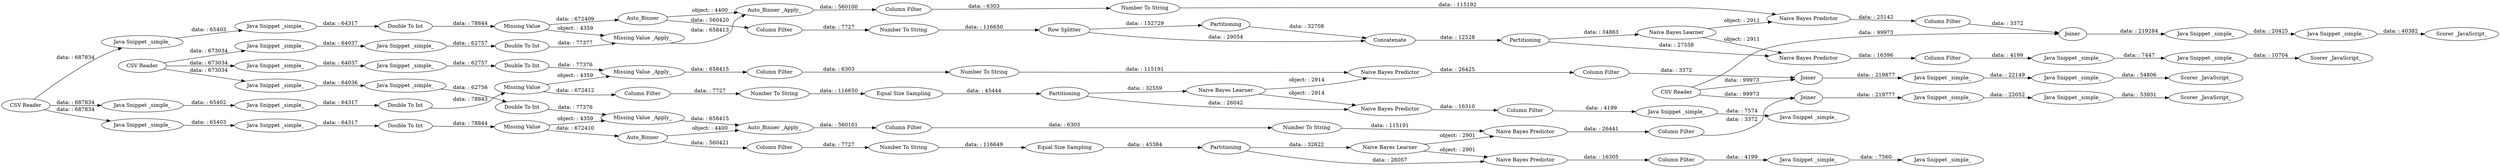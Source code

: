 digraph {
	"3711329133321539294_148" [label="Java Snippet _simple_"]
	"3711329133321539294_112" [label="Column Filter"]
	"3711329133321539294_111" [label="Column Filter"]
	"3711329133321539294_116" [label="Double To Int"]
	"3711329133321539294_109" [label=Auto_Binner]
	"3711329133321539294_174" [label="Auto_Binner _Apply_"]
	"3711329133321539294_128" [label="Column Filter"]
	"3711329133321539294_132" [label="Missing Value _Apply_"]
	"3711329133321539294_163" [label="Double To Int"]
	"3711329133321539294_144" [label="Number To String"]
	"3711329133321539294_157" [label="Java Snippet _simple_"]
	"3711329133321539294_160" [label="Java Snippet _simple_"]
	"3711329133321539294_38" [label="CSV Reader"]
	"3711329133321539294_129" [label="Column Filter"]
	"3711329133321539294_108" [label="Naive Bayes Predictor"]
	"3711329133321539294_123" [label="Java Snippet _simple_"]
	"3711329133321539294_105" [label="Naive Bayes Predictor"]
	"3711329133321539294_127" [label=Joiner]
	"3711329133321539294_104" [label="Naive Bayes Learner"]
	"3711329133321539294_149" [label="Java Snippet _simple_"]
	"3711329133321539294_130" [label="Java Snippet _simple_"]
	"3711329133321539294_140" [label="Java Snippet _simple_"]
	"3711329133321539294_22" [label="Missing Value"]
	"3711329133321539294_154" [label="Missing Value"]
	"3711329133321539294_161" [label=Joiner]
	"3711329133321539294_120" [label="Double To Int"]
	"3711329133321539294_168" [label="Column Filter"]
	"3711329133321539294_42" [label="Java Snippet _simple_"]
	"3711329133321539294_145" [label=Partitioning]
	"3711329133321539294_20" [label="CSV Reader"]
	"3711329133321539294_114" [label="Java Snippet _simple_"]
	"3711329133321539294_147" [label=Concatenate]
	"3711329133321539294_41" [label="Java Snippet _simple_"]
	"3711329133321539294_173" [label=Auto_Binner]
	"3711329133321539294_169" [label="Java Snippet _simple_"]
	"3711329133321539294_153" [label="Missing Value _Apply_"]
	"3711329133321539294_102" [label="Number To String"]
	"3711329133321539294_139" [label="Naive Bayes Predictor"]
	"3711329133321539294_39" [label="Column Filter"]
	"3711329133321539294_146" [label="Row Splitter"]
	"3711329133321539294_122" [label="Equal Size Sampling"]
	"3711329133321539294_126" [label="Java Snippet _simple_"]
	"3711329133321539294_138" [label="Naive Bayes Learner"]
	"3711329133321539294_170" [label="Column Filter"]
	"3711329133321539294_158" [label="Java Snippet _simple_"]
	"3711329133321539294_131" [label="Java Snippet _simple_"]
	"3711329133321539294_172" [label="Double To Int"]
	"3711329133321539294_155" [label="Number To String"]
	"3711329133321539294_101" [label="Scorer _JavaScript_"]
	"3711329133321539294_133" [label="Missing Value"]
	"3711329133321539294_134" [label="Number To String"]
	"3711329133321539294_171" [label="Java Snippet _simple_"]
	"3711329133321539294_118" [label="Java Snippet _simple_"]
	"3711329133321539294_150" [label=Partitioning]
	"3711329133321539294_30" [label="Java Snippet _simple_"]
	"3711329133321539294_103" [label=Partitioning]
	"3711329133321539294_159" [label="Column Filter"]
	"3711329133321539294_141" [label="Column Filter"]
	"3711329133321539294_151" [label="Naive Bayes Learner"]
	"3711329133321539294_115" [label="Double To Int"]
	"3711329133321539294_21" [label="CSV Reader"]
	"3711329133321539294_143" [label="Scorer _JavaScript_"]
	"3711329133321539294_142" [label="Java Snippet _simple_"]
	"3711329133321539294_167" [label="Java Snippet _simple_"]
	"3711329133321539294_175" [label="Scorer _JavaScript_"]
	"3711329133321539294_152" [label="Naive Bayes Predictor"]
	"3711329133321539294_165" [label="Number To String"]
	"3711329133321539294_124" [label="Column Filter"]
	"3711329133321539294_37" [label="Java Snippet _simple_"]
	"3711329133321539294_29" [label="Column Filter"]
	"3711329133321539294_121" [label="Double To Int"]
	"3711329133321539294_110" [label="Auto_Binner _Apply_"]
	"3711329133321539294_162" [label="Column Filter"]
	"3711329133321539294_93" [label="Java Snippet _simple_"]
	"3711329133321539294_107" [label="Number To String"]
	"3711329133321539294_137" [label=Partitioning]
	"3711329133321539294_164" [label="Scorer _JavaScript_"]
	"3711329133321539294_156" [label="Naive Bayes Predictor"]
	"3711329133321539294_40" [label=Joiner]
	"3711329133321539294_92" [label="Java Snippet _simple_"]
	"3711329133321539294_113" [label="Java Snippet _simple_"]
	"3711329133321539294_135" [label="Naive Bayes Predictor"]
	"3711329133321539294_23" [label="Missing Value _Apply_"]
	"3711329133321539294_119" [label="Java Snippet _simple_"]
	"3711329133321539294_117" [label="Equal Size Sampling"]
	"3711329133321539294_156" -> "3711329133321539294_170" [label="data: : 25142"]
	"3711329133321539294_114" -> "3711329133321539294_116" [label="data: : 62756"]
	"3711329133321539294_155" -> "3711329133321539294_156" [label="data: : 115192"]
	"3711329133321539294_112" -> "3711329133321539294_107" [label="data: : 6303"]
	"3711329133321539294_133" -> "3711329133321539294_132" [label="object: : 4359"]
	"3711329133321539294_150" -> "3711329133321539294_151" [label="data: : 34863"]
	"3711329133321539294_104" -> "3711329133321539294_105" [label="object: : 2901"]
	"3711329133321539294_23" -> "3711329133321539294_110" [label="data: : 658415"]
	"3711329133321539294_115" -> "3711329133321539294_22" [label="data: : 78844"]
	"3711329133321539294_104" -> "3711329133321539294_108" [label="object: : 2901"]
	"3711329133321539294_142" -> "3711329133321539294_140" [label="data: : 7574"]
	"3711329133321539294_145" -> "3711329133321539294_147" [label="data: : 32708"]
	"3711329133321539294_92" -> "3711329133321539294_93" [label="data: : 65403"]
	"3711329133321539294_146" -> "3711329133321539294_147" [label="data: : 29054"]
	"3711329133321539294_109" -> "3711329133321539294_111" [label="data: : 560421"]
	"3711329133321539294_103" -> "3711329133321539294_104" [label="data: : 32622"]
	"3711329133321539294_21" -> "3711329133321539294_157" [label="data: : 673034"]
	"3711329133321539294_149" -> "3711329133321539294_167" [label="data: : 65403"]
	"3711329133321539294_116" -> "3711329133321539294_23" [label="data: : 77376"]
	"3711329133321539294_20" -> "3711329133321539294_149" [label="data: : 687834"]
	"3711329133321539294_127" -> "3711329133321539294_131" [label="data: : 219877"]
	"3711329133321539294_38" -> "3711329133321539294_161" [label="data: : 99973"]
	"3711329133321539294_102" -> "3711329133321539294_117" [label="data: : 116649"]
	"3711329133321539294_124" -> "3711329133321539294_142" [label="data: : 4199"]
	"3711329133321539294_160" -> "3711329133321539294_164" [label="data: : 40382"]
	"3711329133321539294_146" -> "3711329133321539294_145" [label="data: : 152729"]
	"3711329133321539294_173" -> "3711329133321539294_162" [label="data: : 560420"]
	"3711329133321539294_161" -> "3711329133321539294_158" [label="data: : 219284"]
	"3711329133321539294_171" -> "3711329133321539294_169" [label="data: : 7447"]
	"3711329133321539294_158" -> "3711329133321539294_160" [label="data: : 20425"]
	"3711329133321539294_157" -> "3711329133321539294_148" [label="data: : 64037"]
	"3711329133321539294_105" -> "3711329133321539294_29" [label="data: : 16305"]
	"3711329133321539294_126" -> "3711329133321539294_143" [label="data: : 54806"]
	"3711329133321539294_130" -> "3711329133321539294_118" [label="data: : 64037"]
	"3711329133321539294_141" -> "3711329133321539294_127" [label="data: : 3372"]
	"3711329133321539294_137" -> "3711329133321539294_139" [label="data: : 26042"]
	"3711329133321539294_168" -> "3711329133321539294_171" [label="data: : 4199"]
	"3711329133321539294_103" -> "3711329133321539294_105" [label="data: : 26057"]
	"3711329133321539294_134" -> "3711329133321539294_135" [label="data: : 115191"]
	"3711329133321539294_121" -> "3711329133321539294_132" [label="data: : 77376"]
	"3711329133321539294_139" -> "3711329133321539294_124" [label="data: : 16310"]
	"3711329133321539294_133" -> "3711329133321539294_128" [label="data: : 672412"]
	"3711329133321539294_21" -> "3711329133321539294_130" [label="data: : 673034"]
	"3711329133321539294_169" -> "3711329133321539294_175" [label="data: : 10704"]
	"3711329133321539294_22" -> "3711329133321539294_109" [label="data: : 672410"]
	"3711329133321539294_20" -> "3711329133321539294_92" [label="data: : 687834"]
	"3711329133321539294_120" -> "3711329133321539294_133" [label="data: : 78843"]
	"3711329133321539294_165" -> "3711329133321539294_146" [label="data: : 116650"]
	"3711329133321539294_123" -> "3711329133321539294_120" [label="data: : 64317"]
	"3711329133321539294_22" -> "3711329133321539294_23" [label="object: : 4359"]
	"3711329133321539294_154" -> "3711329133321539294_173" [label="data: : 672409"]
	"3711329133321539294_172" -> "3711329133321539294_154" [label="data: : 78844"]
	"3711329133321539294_170" -> "3711329133321539294_161" [label="data: : 3372"]
	"3711329133321539294_38" -> "3711329133321539294_127" [label="data: : 99973"]
	"3711329133321539294_41" -> "3711329133321539294_101" [label="data: : 53931"]
	"3711329133321539294_117" -> "3711329133321539294_103" [label="data: : 45384"]
	"3711329133321539294_147" -> "3711329133321539294_150" [label="data: : 12528"]
	"3711329133321539294_138" -> "3711329133321539294_135" [label="object: : 2914"]
	"3711329133321539294_111" -> "3711329133321539294_102" [label="data: : 7727"]
	"3711329133321539294_151" -> "3711329133321539294_156" [label="object: : 2911"]
	"3711329133321539294_42" -> "3711329133321539294_41" [label="data: : 22052"]
	"3711329133321539294_131" -> "3711329133321539294_126" [label="data: : 22149"]
	"3711329133321539294_29" -> "3711329133321539294_30" [label="data: : 4199"]
	"3711329133321539294_167" -> "3711329133321539294_172" [label="data: : 64317"]
	"3711329133321539294_138" -> "3711329133321539294_139" [label="object: : 2914"]
	"3711329133321539294_108" -> "3711329133321539294_39" [label="data: : 26441"]
	"3711329133321539294_39" -> "3711329133321539294_40" [label="data: : 3372"]
	"3711329133321539294_159" -> "3711329133321539294_155" [label="data: : 6303"]
	"3711329133321539294_174" -> "3711329133321539294_159" [label="data: : 560100"]
	"3711329133321539294_128" -> "3711329133321539294_144" [label="data: : 7727"]
	"3711329133321539294_153" -> "3711329133321539294_174" [label="data: : 658413"]
	"3711329133321539294_152" -> "3711329133321539294_168" [label="data: : 16396"]
	"3711329133321539294_129" -> "3711329133321539294_134" [label="data: : 6303"]
	"3711329133321539294_38" -> "3711329133321539294_40" [label="data: : 99973"]
	"3711329133321539294_118" -> "3711329133321539294_121" [label="data: : 62757"]
	"3711329133321539294_30" -> "3711329133321539294_37" [label="data: : 7560"]
	"3711329133321539294_151" -> "3711329133321539294_152" [label="object: : 2911"]
	"3711329133321539294_162" -> "3711329133321539294_165" [label="data: : 7727"]
	"3711329133321539294_107" -> "3711329133321539294_108" [label="data: : 115191"]
	"3711329133321539294_93" -> "3711329133321539294_115" [label="data: : 64317"]
	"3711329133321539294_173" -> "3711329133321539294_174" [label="object: : 4400"]
	"3711329133321539294_135" -> "3711329133321539294_141" [label="data: : 26425"]
	"3711329133321539294_109" -> "3711329133321539294_110" [label="object: : 4400"]
	"3711329133321539294_40" -> "3711329133321539294_42" [label="data: : 219777"]
	"3711329133321539294_21" -> "3711329133321539294_113" [label="data: : 673034"]
	"3711329133321539294_148" -> "3711329133321539294_163" [label="data: : 62757"]
	"3711329133321539294_163" -> "3711329133321539294_153" [label="data: : 77377"]
	"3711329133321539294_154" -> "3711329133321539294_153" [label="object: : 4359"]
	"3711329133321539294_137" -> "3711329133321539294_138" [label="data: : 32559"]
	"3711329133321539294_119" -> "3711329133321539294_123" [label="data: : 65402"]
	"3711329133321539294_20" -> "3711329133321539294_119" [label="data: : 687834"]
	"3711329133321539294_122" -> "3711329133321539294_137" [label="data: : 45444"]
	"3711329133321539294_113" -> "3711329133321539294_114" [label="data: : 64036"]
	"3711329133321539294_150" -> "3711329133321539294_152" [label="data: : 27558"]
	"3711329133321539294_110" -> "3711329133321539294_112" [label="data: : 560101"]
	"3711329133321539294_132" -> "3711329133321539294_129" [label="data: : 658415"]
	"3711329133321539294_144" -> "3711329133321539294_122" [label="data: : 116650"]
	rankdir=LR
}
